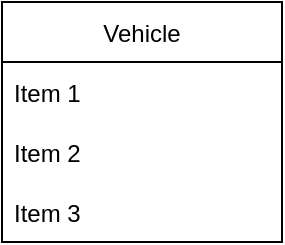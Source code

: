 <mxfile version="17.4.6" type="github">
  <diagram id="KQgn8_4DpNHCtbGx-4Hv" name="Formula 1">
    <mxGraphModel dx="1038" dy="560" grid="1" gridSize="10" guides="1" tooltips="1" connect="1" arrows="1" fold="1" page="1" pageScale="1" pageWidth="827" pageHeight="1169" math="0" shadow="0">
      <root>
        <mxCell id="0" />
        <mxCell id="1" parent="0" />
        <mxCell id="SIOCvrpnGVDoEP-Kmd8B-2" value="Vehicle" style="swimlane;fontStyle=0;childLayout=stackLayout;horizontal=1;startSize=30;horizontalStack=0;resizeParent=1;resizeParentMax=0;resizeLast=0;collapsible=1;marginBottom=0;" vertex="1" parent="1">
          <mxGeometry x="290" y="230" width="140" height="120" as="geometry" />
        </mxCell>
        <mxCell id="SIOCvrpnGVDoEP-Kmd8B-3" value="Item 1" style="text;strokeColor=none;fillColor=none;align=left;verticalAlign=middle;spacingLeft=4;spacingRight=4;overflow=hidden;points=[[0,0.5],[1,0.5]];portConstraint=eastwest;rotatable=0;" vertex="1" parent="SIOCvrpnGVDoEP-Kmd8B-2">
          <mxGeometry y="30" width="140" height="30" as="geometry" />
        </mxCell>
        <mxCell id="SIOCvrpnGVDoEP-Kmd8B-4" value="Item 2" style="text;strokeColor=none;fillColor=none;align=left;verticalAlign=middle;spacingLeft=4;spacingRight=4;overflow=hidden;points=[[0,0.5],[1,0.5]];portConstraint=eastwest;rotatable=0;" vertex="1" parent="SIOCvrpnGVDoEP-Kmd8B-2">
          <mxGeometry y="60" width="140" height="30" as="geometry" />
        </mxCell>
        <mxCell id="SIOCvrpnGVDoEP-Kmd8B-5" value="Item 3" style="text;strokeColor=none;fillColor=none;align=left;verticalAlign=middle;spacingLeft=4;spacingRight=4;overflow=hidden;points=[[0,0.5],[1,0.5]];portConstraint=eastwest;rotatable=0;" vertex="1" parent="SIOCvrpnGVDoEP-Kmd8B-2">
          <mxGeometry y="90" width="140" height="30" as="geometry" />
        </mxCell>
      </root>
    </mxGraphModel>
  </diagram>
</mxfile>
